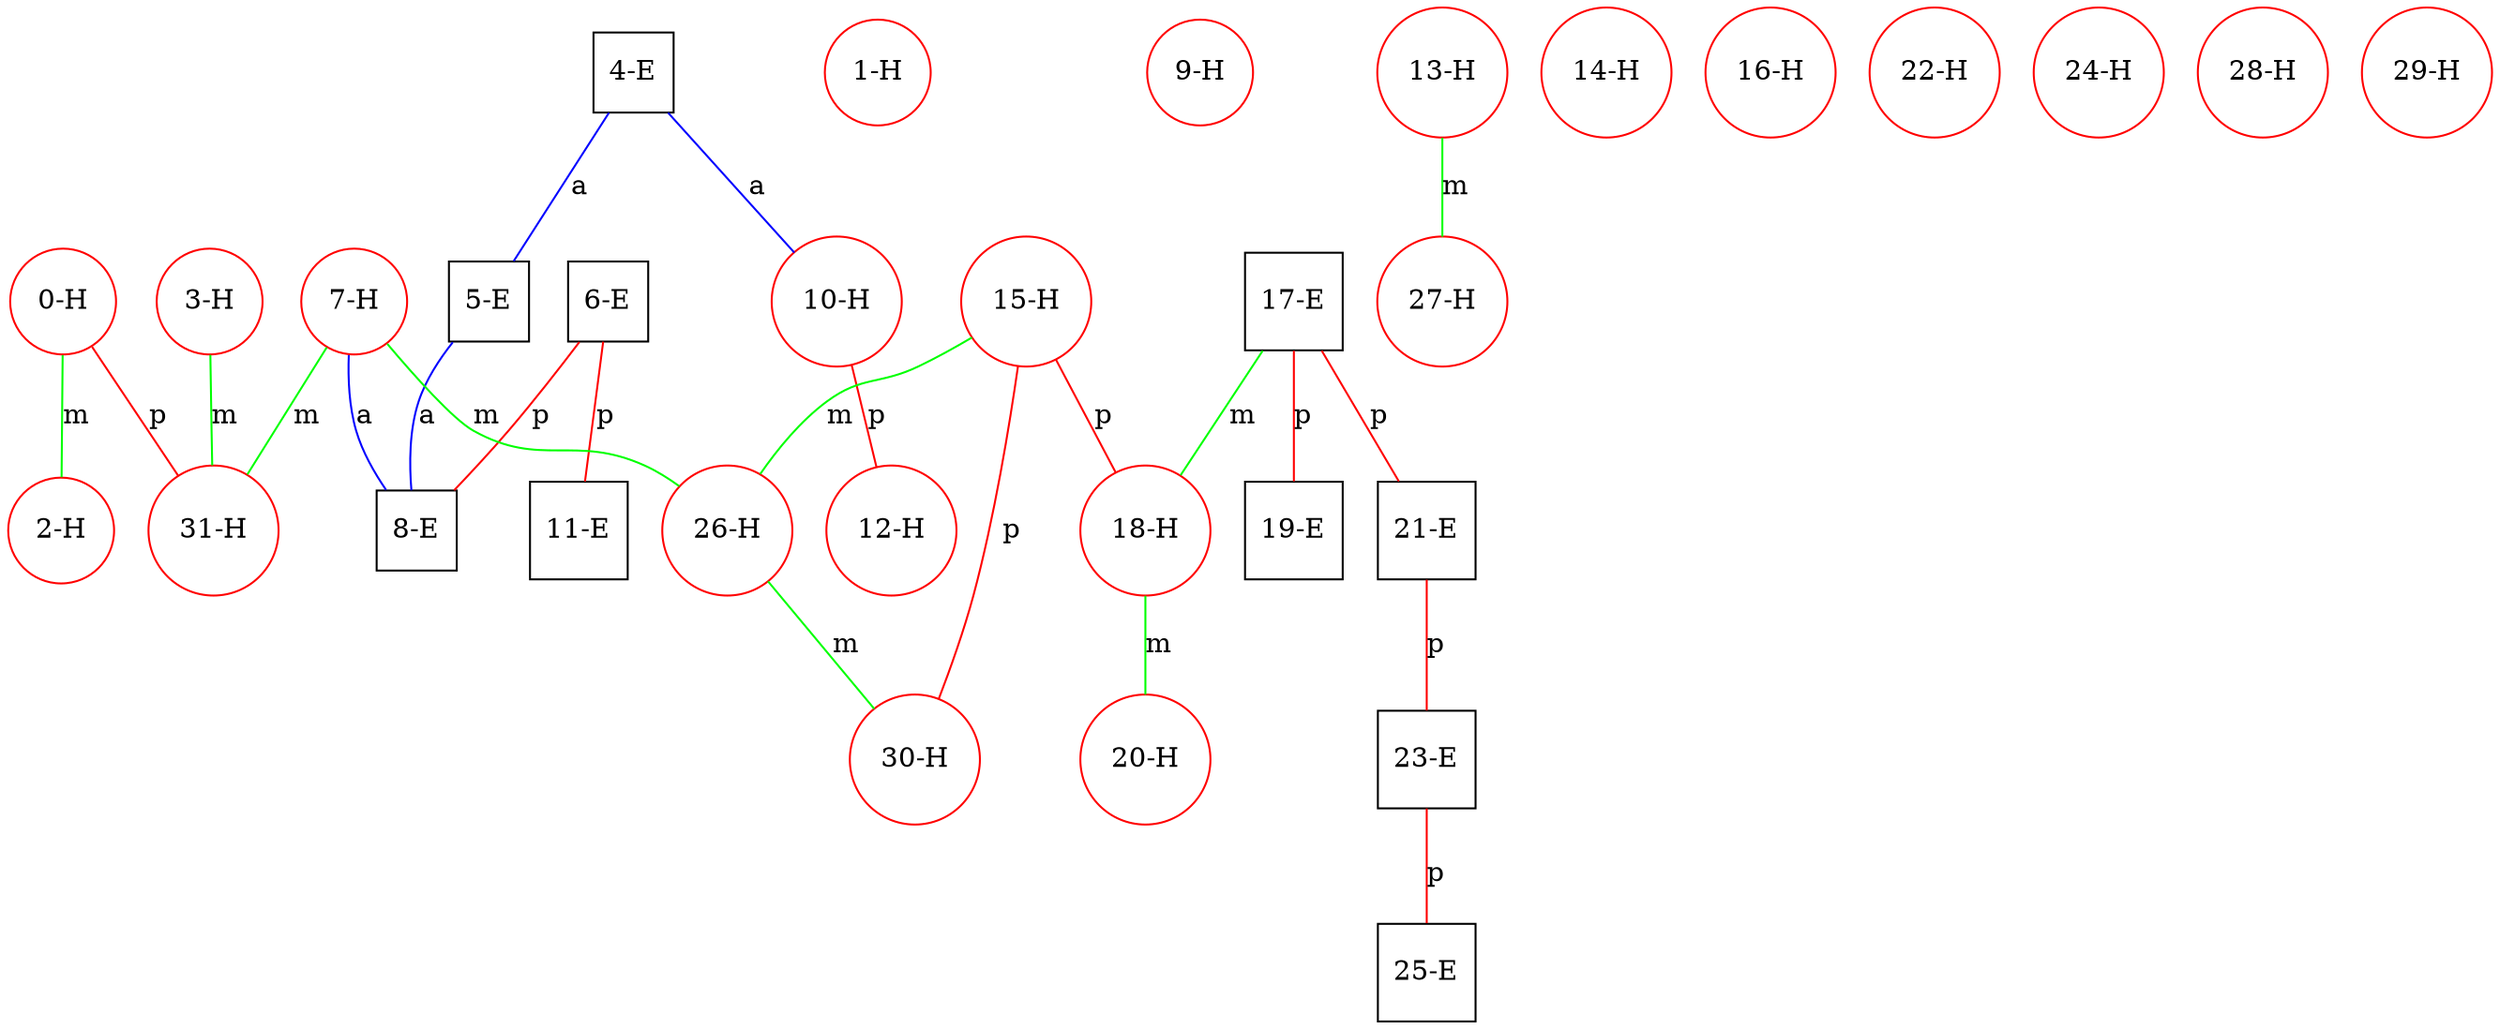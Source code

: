 graph ProteinGraph {
    0 [label="0-H" shape=circle color=red];
    1 [label="1-H" shape=circle color=red];
    2 [label="2-H" shape=circle color=red];
    3 [label="3-H" shape=circle color=red];
    4 [label="4-E" shape=square color=black];
    5 [label="5-E" shape=square color=black];
    6 [label="6-E" shape=square color=black];
    7 [label="7-H" shape=circle color=red];
    8 [label="8-E" shape=square color=black];
    9 [label="9-H" shape=circle color=red];
    10 [label="10-H" shape=circle color=red];
    11 [label="11-E" shape=square color=black];
    12 [label="12-H" shape=circle color=red];
    13 [label="13-H" shape=circle color=red];
    14 [label="14-H" shape=circle color=red];
    15 [label="15-H" shape=circle color=red];
    16 [label="16-H" shape=circle color=red];
    17 [label="17-E" shape=square color=black];
    18 [label="18-H" shape=circle color=red];
    19 [label="19-E" shape=square color=black];
    20 [label="20-H" shape=circle color=red];
    21 [label="21-E" shape=square color=black];
    22 [label="22-H" shape=circle color=red];
    23 [label="23-E" shape=square color=black];
    24 [label="24-H" shape=circle color=red];
    25 [label="25-E" shape=square color=black];
    26 [label="26-H" shape=circle color=red];
    27 [label="27-H" shape=circle color=red];
    28 [label="28-H" shape=circle color=red];
    29 [label="29-H" shape=circle color=red];
    30 [label="30-H" shape=circle color=red];
    31 [label="31-H" shape=circle color=red];
    0 -- 2 [label="m" color=green];
    0 -- 31 [label="p" color=red];
    3 -- 31 [label="m" color=green];
    4 -- 5 [label="a" color=blue];
    4 -- 10 [label="a" color=blue];
    5 -- 8 [label="a" color=blue];
    6 -- 8 [label="p" color=red];
    6 -- 11 [label="p" color=red];
    7 -- 8 [label="a" color=blue];
    7 -- 26 [label="m" color=green];
    7 -- 31 [label="m" color=green];
    10 -- 12 [label="p" color=red];
    13 -- 27 [label="m" color=green];
    15 -- 18 [label="p" color=red];
    15 -- 26 [label="m" color=green];
    15 -- 30 [label="p" color=red];
    17 -- 18 [label="m" color=green];
    17 -- 19 [label="p" color=red];
    17 -- 21 [label="p" color=red];
    18 -- 20 [label="m" color=green];
    21 -- 23 [label="p" color=red];
    23 -- 25 [label="p" color=red];
    26 -- 30 [label="m" color=green];
}
